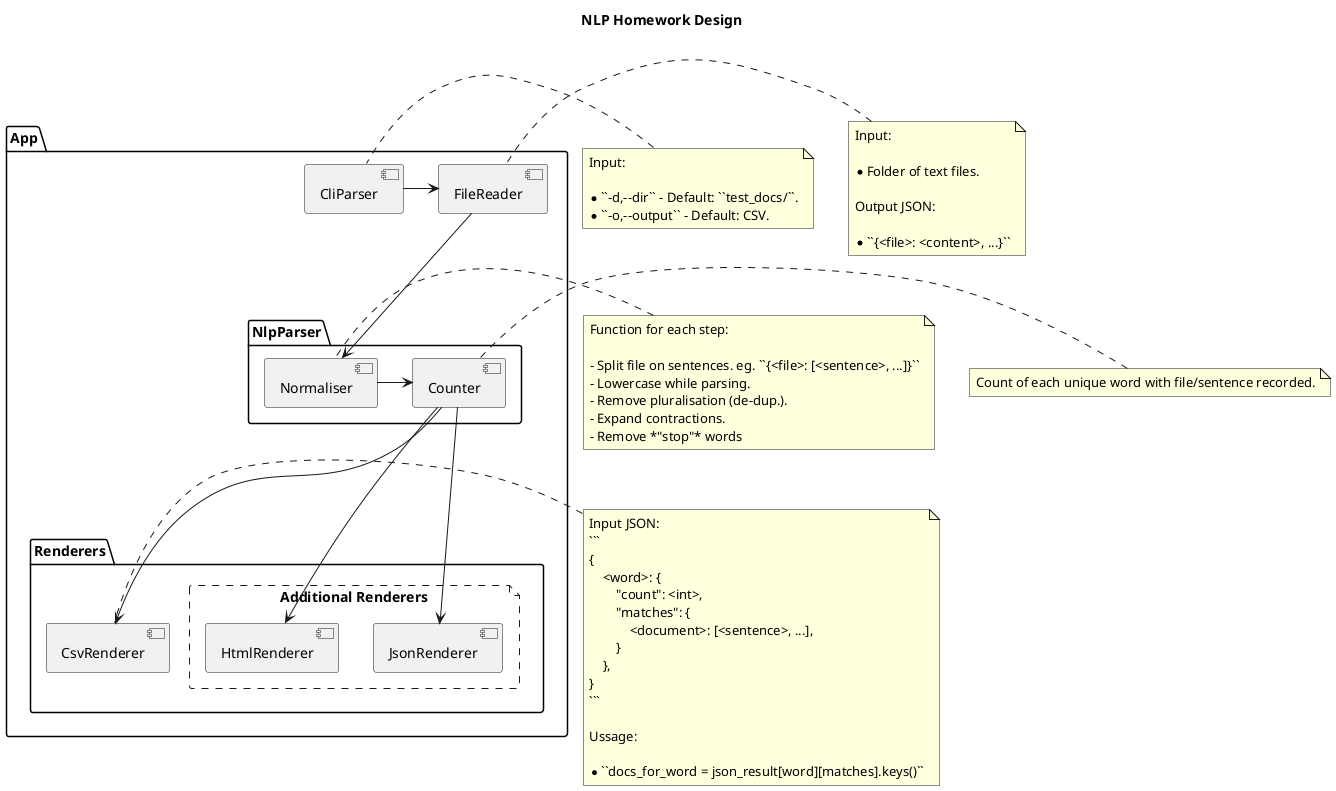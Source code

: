 @startuml design
title NLP Homework Design

!pragma useNewPackage
set separator .


package App {
        component CliParser
        component FileReader
        package NlpParser {
                component Normaliser
                component Counter
        }
        package Renderers {
                component CsvRenderer
                file ar as "Additional Renderers" #line.dashed {
                        component JsonRenderer
                        component HtmlRenderer
                }
        }
}

CliParser -right-> FileReader
FileReader --> Normaliser
Normaliser -right-> Counter
Counter --> CsvRenderer
Counter --> HtmlRenderer
Counter --> JsonRenderer


note left of CliParser
        Input:

        * ``-d,--dir`` - Default: ``test_docs/``.
        * ``-o,--output`` - Default: CSV.
end note

note left of FileReader
        Input:

        * Folder of text files.

        Output JSON:

        * ``{<file>: <content>, ...}``
end note

note left of Normaliser
        Function for each step:

        - Split file on sentences. eg. ``{<file>: [<sentence>, ...]}``
        - Lowercase while parsing.
        - Remove pluralisation (de-dup.).
        - Expand contractions.
        - Remove *"stop"* words
end note

note left of Counter
        Count of each unique word with file/sentence recorded.
end note

note left of CsvRenderer
        Input JSON:
        ```
        {
            <word>: {
                "count": <int>,
                "matches": {
                    <document>: [<sentence>, ...],
                }
            },
        }
        ```

        Ussage:

        * ``docs_for_word = json_result[word][matches].keys()``
end note
@enduml
